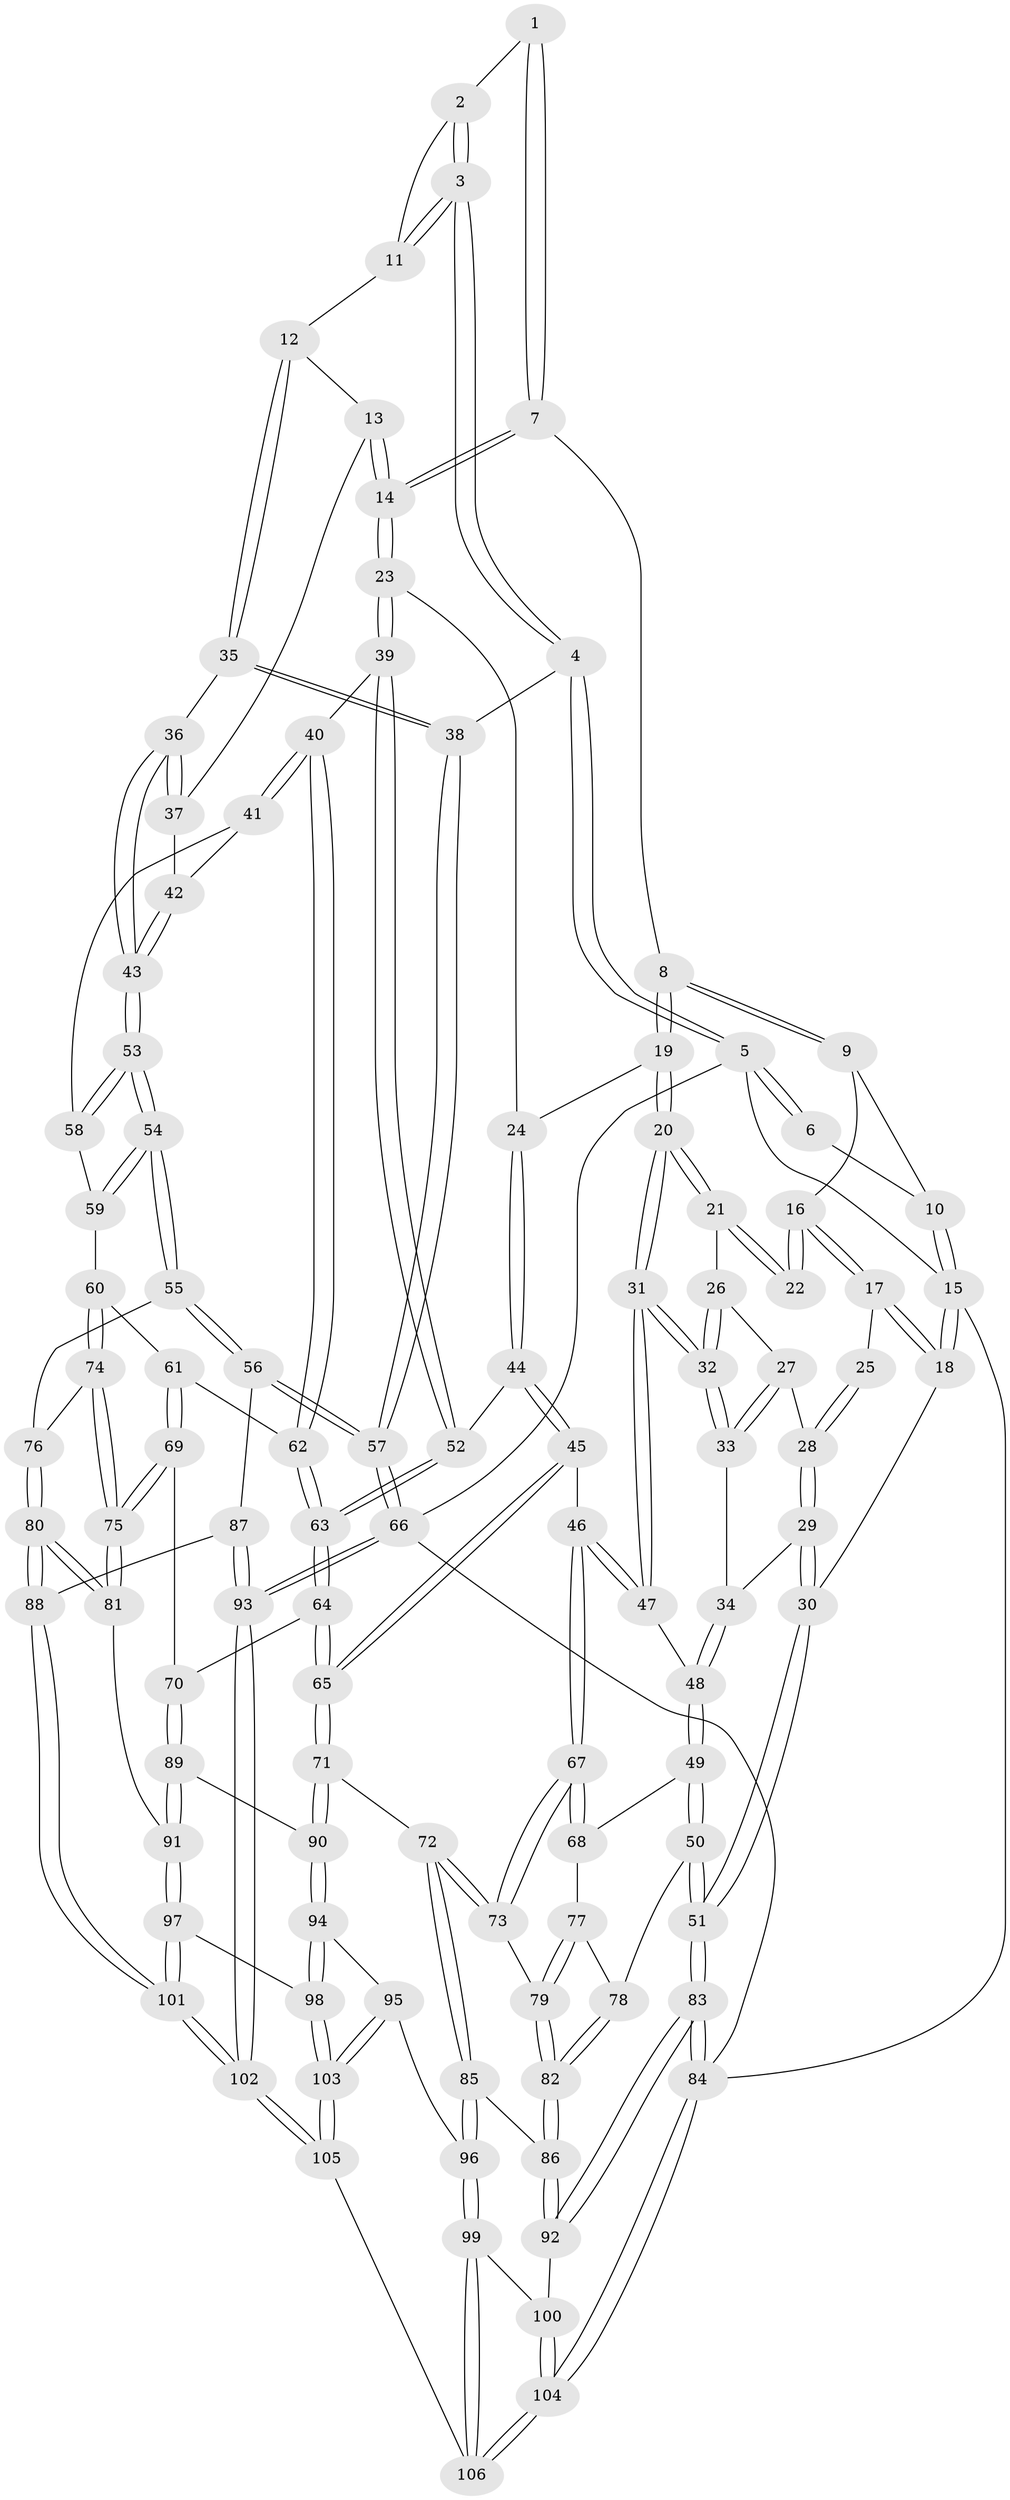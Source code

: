 // Generated by graph-tools (version 1.1) at 2025/38/03/09/25 02:38:41]
// undirected, 106 vertices, 262 edges
graph export_dot {
graph [start="1"]
  node [color=gray90,style=filled];
  1 [pos="+0.6251337088090564+0.07670467388397785"];
  2 [pos="+0.6729825729784458+0.07981730891111948"];
  3 [pos="+1+0"];
  4 [pos="+1+0"];
  5 [pos="+1+0"];
  6 [pos="+0.6154113221061925+0"];
  7 [pos="+0.5858920374992006+0.12829605994180096"];
  8 [pos="+0.33628966056846926+0.024257788971647827"];
  9 [pos="+0.24546316444077404+0"];
  10 [pos="+0.2444114779485757+0"];
  11 [pos="+0.8160621950952369+0.1594568558256334"];
  12 [pos="+0.7750388996583714+0.2537387207983606"];
  13 [pos="+0.763581704501168+0.25690671853727925"];
  14 [pos="+0.5961311459238576+0.27166344036788537"];
  15 [pos="+0+0"];
  16 [pos="+0.14936019680007176+0.0653590467053666"];
  17 [pos="+0+0.18492272113344757"];
  18 [pos="+0+0.19200172360387247"];
  19 [pos="+0.361386203475021+0.2786419792706201"];
  20 [pos="+0.2934308314745116+0.3181781009314088"];
  21 [pos="+0.14464020970691074+0.23126163941642572"];
  22 [pos="+0.14074324771473154+0.2130151498073352"];
  23 [pos="+0.5620306764035463+0.31364109165320303"];
  24 [pos="+0.42229531197880277+0.3009051680007003"];
  25 [pos="+0+0.19579449529332996"];
  26 [pos="+0.08202669227429851+0.2977824127348223"];
  27 [pos="+0.08108161596298927+0.2982776785682808"];
  28 [pos="+0.08007497557348196+0.2986404161170769"];
  29 [pos="+0.009958379319475016+0.3753612043869876"];
  30 [pos="+0+0.44859485315864"];
  31 [pos="+0.2472771331119628+0.4127368272020426"];
  32 [pos="+0.19023448383090988+0.3939602092292905"];
  33 [pos="+0.12047393110586282+0.3945257399642759"];
  34 [pos="+0.07615474458040988+0.4107667564539101"];
  35 [pos="+0.8528419506502483+0.32467969340281144"];
  36 [pos="+0.8667465386590958+0.4161083900867748"];
  37 [pos="+0.7439117286911524+0.3883942393277532"];
  38 [pos="+1+0.1281057447447917"];
  39 [pos="+0.5799162950015974+0.3851751823697175"];
  40 [pos="+0.6078270568889125+0.43078825839152096"];
  41 [pos="+0.6519900468343582+0.44337136337555055"];
  42 [pos="+0.7289188473816062+0.4041532141318356"];
  43 [pos="+0.885110284458037+0.47752805858383995"];
  44 [pos="+0.404901190649333+0.49691298014045293"];
  45 [pos="+0.34589714352356465+0.5139881249042044"];
  46 [pos="+0.29067078338777036+0.5049480188698908"];
  47 [pos="+0.24650162817569934+0.4328592408324609"];
  48 [pos="+0.11798222834592678+0.5078556970215811"];
  49 [pos="+0.09329707561453619+0.5426941428516525"];
  50 [pos="+0+0.6077054367269725"];
  51 [pos="+0+0.6276201912545104"];
  52 [pos="+0.4374647895867487+0.5060880653871498"];
  53 [pos="+0.8904866402067904+0.4915463586482989"];
  54 [pos="+0.9360657250611409+0.5455154173186679"];
  55 [pos="+0.961618780215836+0.5657891069115445"];
  56 [pos="+0.9841721210327342+0.5741526734876137"];
  57 [pos="+1+0.5850223200670449"];
  58 [pos="+0.6944611814697564+0.47154639067446774"];
  59 [pos="+0.7164373560714234+0.5682706191566349"];
  60 [pos="+0.7011838293919411+0.586591342278157"];
  61 [pos="+0.6573372547685215+0.5744701904037981"];
  62 [pos="+0.6052605332101118+0.44372436425157424"];
  63 [pos="+0.5173545126096432+0.6309119966136549"];
  64 [pos="+0.5175945130507755+0.6512257450335828"];
  65 [pos="+0.43132929991143343+0.6876229836598965"];
  66 [pos="+1+1"];
  67 [pos="+0.2607078564620253+0.5975776035880833"];
  68 [pos="+0.11211634636976192+0.5555459713742973"];
  69 [pos="+0.5368121835158404+0.6610156263232001"];
  70 [pos="+0.5360929677083005+0.6609153799653816"];
  71 [pos="+0.4020588873390311+0.7120336354743588"];
  72 [pos="+0.3682749858229128+0.7155671809945036"];
  73 [pos="+0.2626686496539134+0.6519000170127566"];
  74 [pos="+0.7062077887845455+0.643359028312706"];
  75 [pos="+0.6595260602251055+0.7087432646617071"];
  76 [pos="+0.8239920741957864+0.6395558690173914"];
  77 [pos="+0.15832232567814847+0.6246996207524426"];
  78 [pos="+0.12100047477360869+0.6817101698834458"];
  79 [pos="+0.26157489450782967+0.6524875561310584"];
  80 [pos="+0.7170007409714828+0.797576986439024"];
  81 [pos="+0.7115547419356681+0.7941336243314189"];
  82 [pos="+0.17559040465483222+0.7309561643999325"];
  83 [pos="+0+0.721321338022201"];
  84 [pos="+0+1"];
  85 [pos="+0.2902523914472597+0.8256064607170592"];
  86 [pos="+0.16759535755392385+0.7797296057127462"];
  87 [pos="+0.8656220766795317+0.7519369032790074"];
  88 [pos="+0.7255547112804632+0.8076624674118311"];
  89 [pos="+0.5520612039078218+0.821201266208248"];
  90 [pos="+0.4278004387085433+0.7823994922240626"];
  91 [pos="+0.5626398189700964+0.8445378548569126"];
  92 [pos="+0.11285557534512317+0.8295204591781332"];
  93 [pos="+1+1"];
  94 [pos="+0.43393044123178315+0.8409879637335776"];
  95 [pos="+0.3952803698574484+0.8811491345578528"];
  96 [pos="+0.3018982668263293+0.9079439591940455"];
  97 [pos="+0.5409179040614451+0.8949899885799653"];
  98 [pos="+0.533937880726508+0.9051957625918391"];
  99 [pos="+0.28592326505879995+0.9474623004159429"];
  100 [pos="+0.12386445016267929+0.8704442069976378"];
  101 [pos="+0.7538136465455358+0.8983258349762758"];
  102 [pos="+0.9484189399983542+1"];
  103 [pos="+0.525035926584591+1"];
  104 [pos="+0+1"];
  105 [pos="+0.535443462382114+1"];
  106 [pos="+0.3046360740627365+1"];
  1 -- 2;
  1 -- 7;
  1 -- 7;
  2 -- 3;
  2 -- 3;
  2 -- 11;
  3 -- 4;
  3 -- 4;
  3 -- 11;
  3 -- 11;
  4 -- 5;
  4 -- 5;
  4 -- 38;
  5 -- 6;
  5 -- 6;
  5 -- 15;
  5 -- 66;
  6 -- 10;
  7 -- 8;
  7 -- 14;
  7 -- 14;
  8 -- 9;
  8 -- 9;
  8 -- 19;
  8 -- 19;
  9 -- 10;
  9 -- 16;
  10 -- 15;
  10 -- 15;
  11 -- 12;
  12 -- 13;
  12 -- 35;
  12 -- 35;
  13 -- 14;
  13 -- 14;
  13 -- 37;
  14 -- 23;
  14 -- 23;
  15 -- 18;
  15 -- 18;
  15 -- 84;
  16 -- 17;
  16 -- 17;
  16 -- 22;
  16 -- 22;
  17 -- 18;
  17 -- 18;
  17 -- 25;
  18 -- 30;
  19 -- 20;
  19 -- 20;
  19 -- 24;
  20 -- 21;
  20 -- 21;
  20 -- 31;
  20 -- 31;
  21 -- 22;
  21 -- 22;
  21 -- 26;
  23 -- 24;
  23 -- 39;
  23 -- 39;
  24 -- 44;
  24 -- 44;
  25 -- 28;
  25 -- 28;
  26 -- 27;
  26 -- 32;
  26 -- 32;
  27 -- 28;
  27 -- 33;
  27 -- 33;
  28 -- 29;
  28 -- 29;
  29 -- 30;
  29 -- 30;
  29 -- 34;
  30 -- 51;
  30 -- 51;
  31 -- 32;
  31 -- 32;
  31 -- 47;
  31 -- 47;
  32 -- 33;
  32 -- 33;
  33 -- 34;
  34 -- 48;
  34 -- 48;
  35 -- 36;
  35 -- 38;
  35 -- 38;
  36 -- 37;
  36 -- 37;
  36 -- 43;
  36 -- 43;
  37 -- 42;
  38 -- 57;
  38 -- 57;
  39 -- 40;
  39 -- 52;
  39 -- 52;
  40 -- 41;
  40 -- 41;
  40 -- 62;
  40 -- 62;
  41 -- 42;
  41 -- 58;
  42 -- 43;
  42 -- 43;
  43 -- 53;
  43 -- 53;
  44 -- 45;
  44 -- 45;
  44 -- 52;
  45 -- 46;
  45 -- 65;
  45 -- 65;
  46 -- 47;
  46 -- 47;
  46 -- 67;
  46 -- 67;
  47 -- 48;
  48 -- 49;
  48 -- 49;
  49 -- 50;
  49 -- 50;
  49 -- 68;
  50 -- 51;
  50 -- 51;
  50 -- 78;
  51 -- 83;
  51 -- 83;
  52 -- 63;
  52 -- 63;
  53 -- 54;
  53 -- 54;
  53 -- 58;
  53 -- 58;
  54 -- 55;
  54 -- 55;
  54 -- 59;
  54 -- 59;
  55 -- 56;
  55 -- 56;
  55 -- 76;
  56 -- 57;
  56 -- 57;
  56 -- 87;
  57 -- 66;
  57 -- 66;
  58 -- 59;
  59 -- 60;
  60 -- 61;
  60 -- 74;
  60 -- 74;
  61 -- 62;
  61 -- 69;
  61 -- 69;
  62 -- 63;
  62 -- 63;
  63 -- 64;
  63 -- 64;
  64 -- 65;
  64 -- 65;
  64 -- 70;
  65 -- 71;
  65 -- 71;
  66 -- 93;
  66 -- 93;
  66 -- 84;
  67 -- 68;
  67 -- 68;
  67 -- 73;
  67 -- 73;
  68 -- 77;
  69 -- 70;
  69 -- 75;
  69 -- 75;
  70 -- 89;
  70 -- 89;
  71 -- 72;
  71 -- 90;
  71 -- 90;
  72 -- 73;
  72 -- 73;
  72 -- 85;
  72 -- 85;
  73 -- 79;
  74 -- 75;
  74 -- 75;
  74 -- 76;
  75 -- 81;
  75 -- 81;
  76 -- 80;
  76 -- 80;
  77 -- 78;
  77 -- 79;
  77 -- 79;
  78 -- 82;
  78 -- 82;
  79 -- 82;
  79 -- 82;
  80 -- 81;
  80 -- 81;
  80 -- 88;
  80 -- 88;
  81 -- 91;
  82 -- 86;
  82 -- 86;
  83 -- 84;
  83 -- 84;
  83 -- 92;
  83 -- 92;
  84 -- 104;
  84 -- 104;
  85 -- 86;
  85 -- 96;
  85 -- 96;
  86 -- 92;
  86 -- 92;
  87 -- 88;
  87 -- 93;
  87 -- 93;
  88 -- 101;
  88 -- 101;
  89 -- 90;
  89 -- 91;
  89 -- 91;
  90 -- 94;
  90 -- 94;
  91 -- 97;
  91 -- 97;
  92 -- 100;
  93 -- 102;
  93 -- 102;
  94 -- 95;
  94 -- 98;
  94 -- 98;
  95 -- 96;
  95 -- 103;
  95 -- 103;
  96 -- 99;
  96 -- 99;
  97 -- 98;
  97 -- 101;
  97 -- 101;
  98 -- 103;
  98 -- 103;
  99 -- 100;
  99 -- 106;
  99 -- 106;
  100 -- 104;
  100 -- 104;
  101 -- 102;
  101 -- 102;
  102 -- 105;
  102 -- 105;
  103 -- 105;
  103 -- 105;
  104 -- 106;
  104 -- 106;
  105 -- 106;
}
